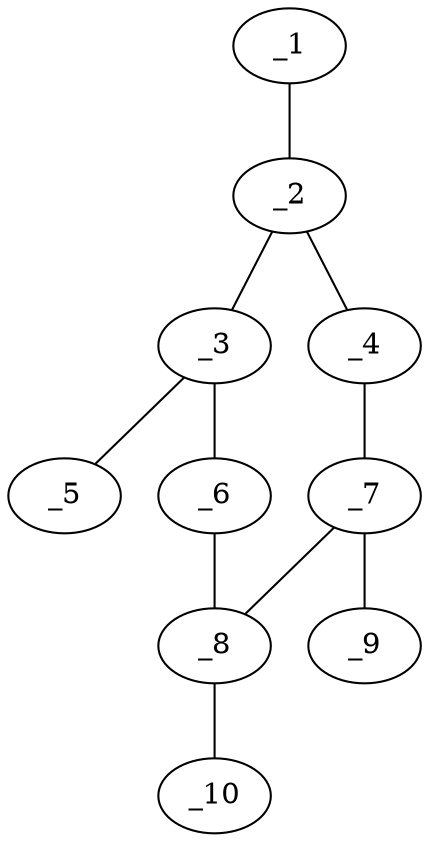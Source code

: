 graph molid56285 {
	_1	 [charge=0,
		chem=1,
		symbol="C  ",
		x="3.7321",
		y=2];
	_2	 [charge=0,
		chem=1,
		symbol="C  ",
		x="3.7321",
		y=1];
	_1 -- _2	 [valence=1];
	_3	 [charge=0,
		chem=1,
		symbol="C  ",
		x="2.866",
		y="0.5"];
	_2 -- _3	 [valence=1];
	_4	 [charge=0,
		chem=4,
		symbol="N  ",
		x="4.5981",
		y="0.5"];
	_2 -- _4	 [valence=2];
	_5	 [charge=0,
		chem=2,
		symbol="O  ",
		x=2,
		y=1];
	_3 -- _5	 [valence=2];
	_6	 [charge=0,
		chem=4,
		symbol="N  ",
		x="2.866",
		y="-0.5"];
	_3 -- _6	 [valence=1];
	_7	 [charge=0,
		chem=4,
		symbol="N  ",
		x="4.5981",
		y="-0.5"];
	_4 -- _7	 [valence=1];
	_8	 [charge=0,
		chem=1,
		symbol="C  ",
		x="3.732",
		y="-1"];
	_6 -- _8	 [valence=1];
	_7 -- _8	 [valence=1];
	_9	 [charge=0,
		chem=1,
		symbol="C  ",
		x="5.4641",
		y="-1"];
	_7 -- _9	 [valence=1];
	_10	 [charge=0,
		chem=2,
		symbol="O  ",
		x="3.732",
		y="-2"];
	_8 -- _10	 [valence=2];
}
